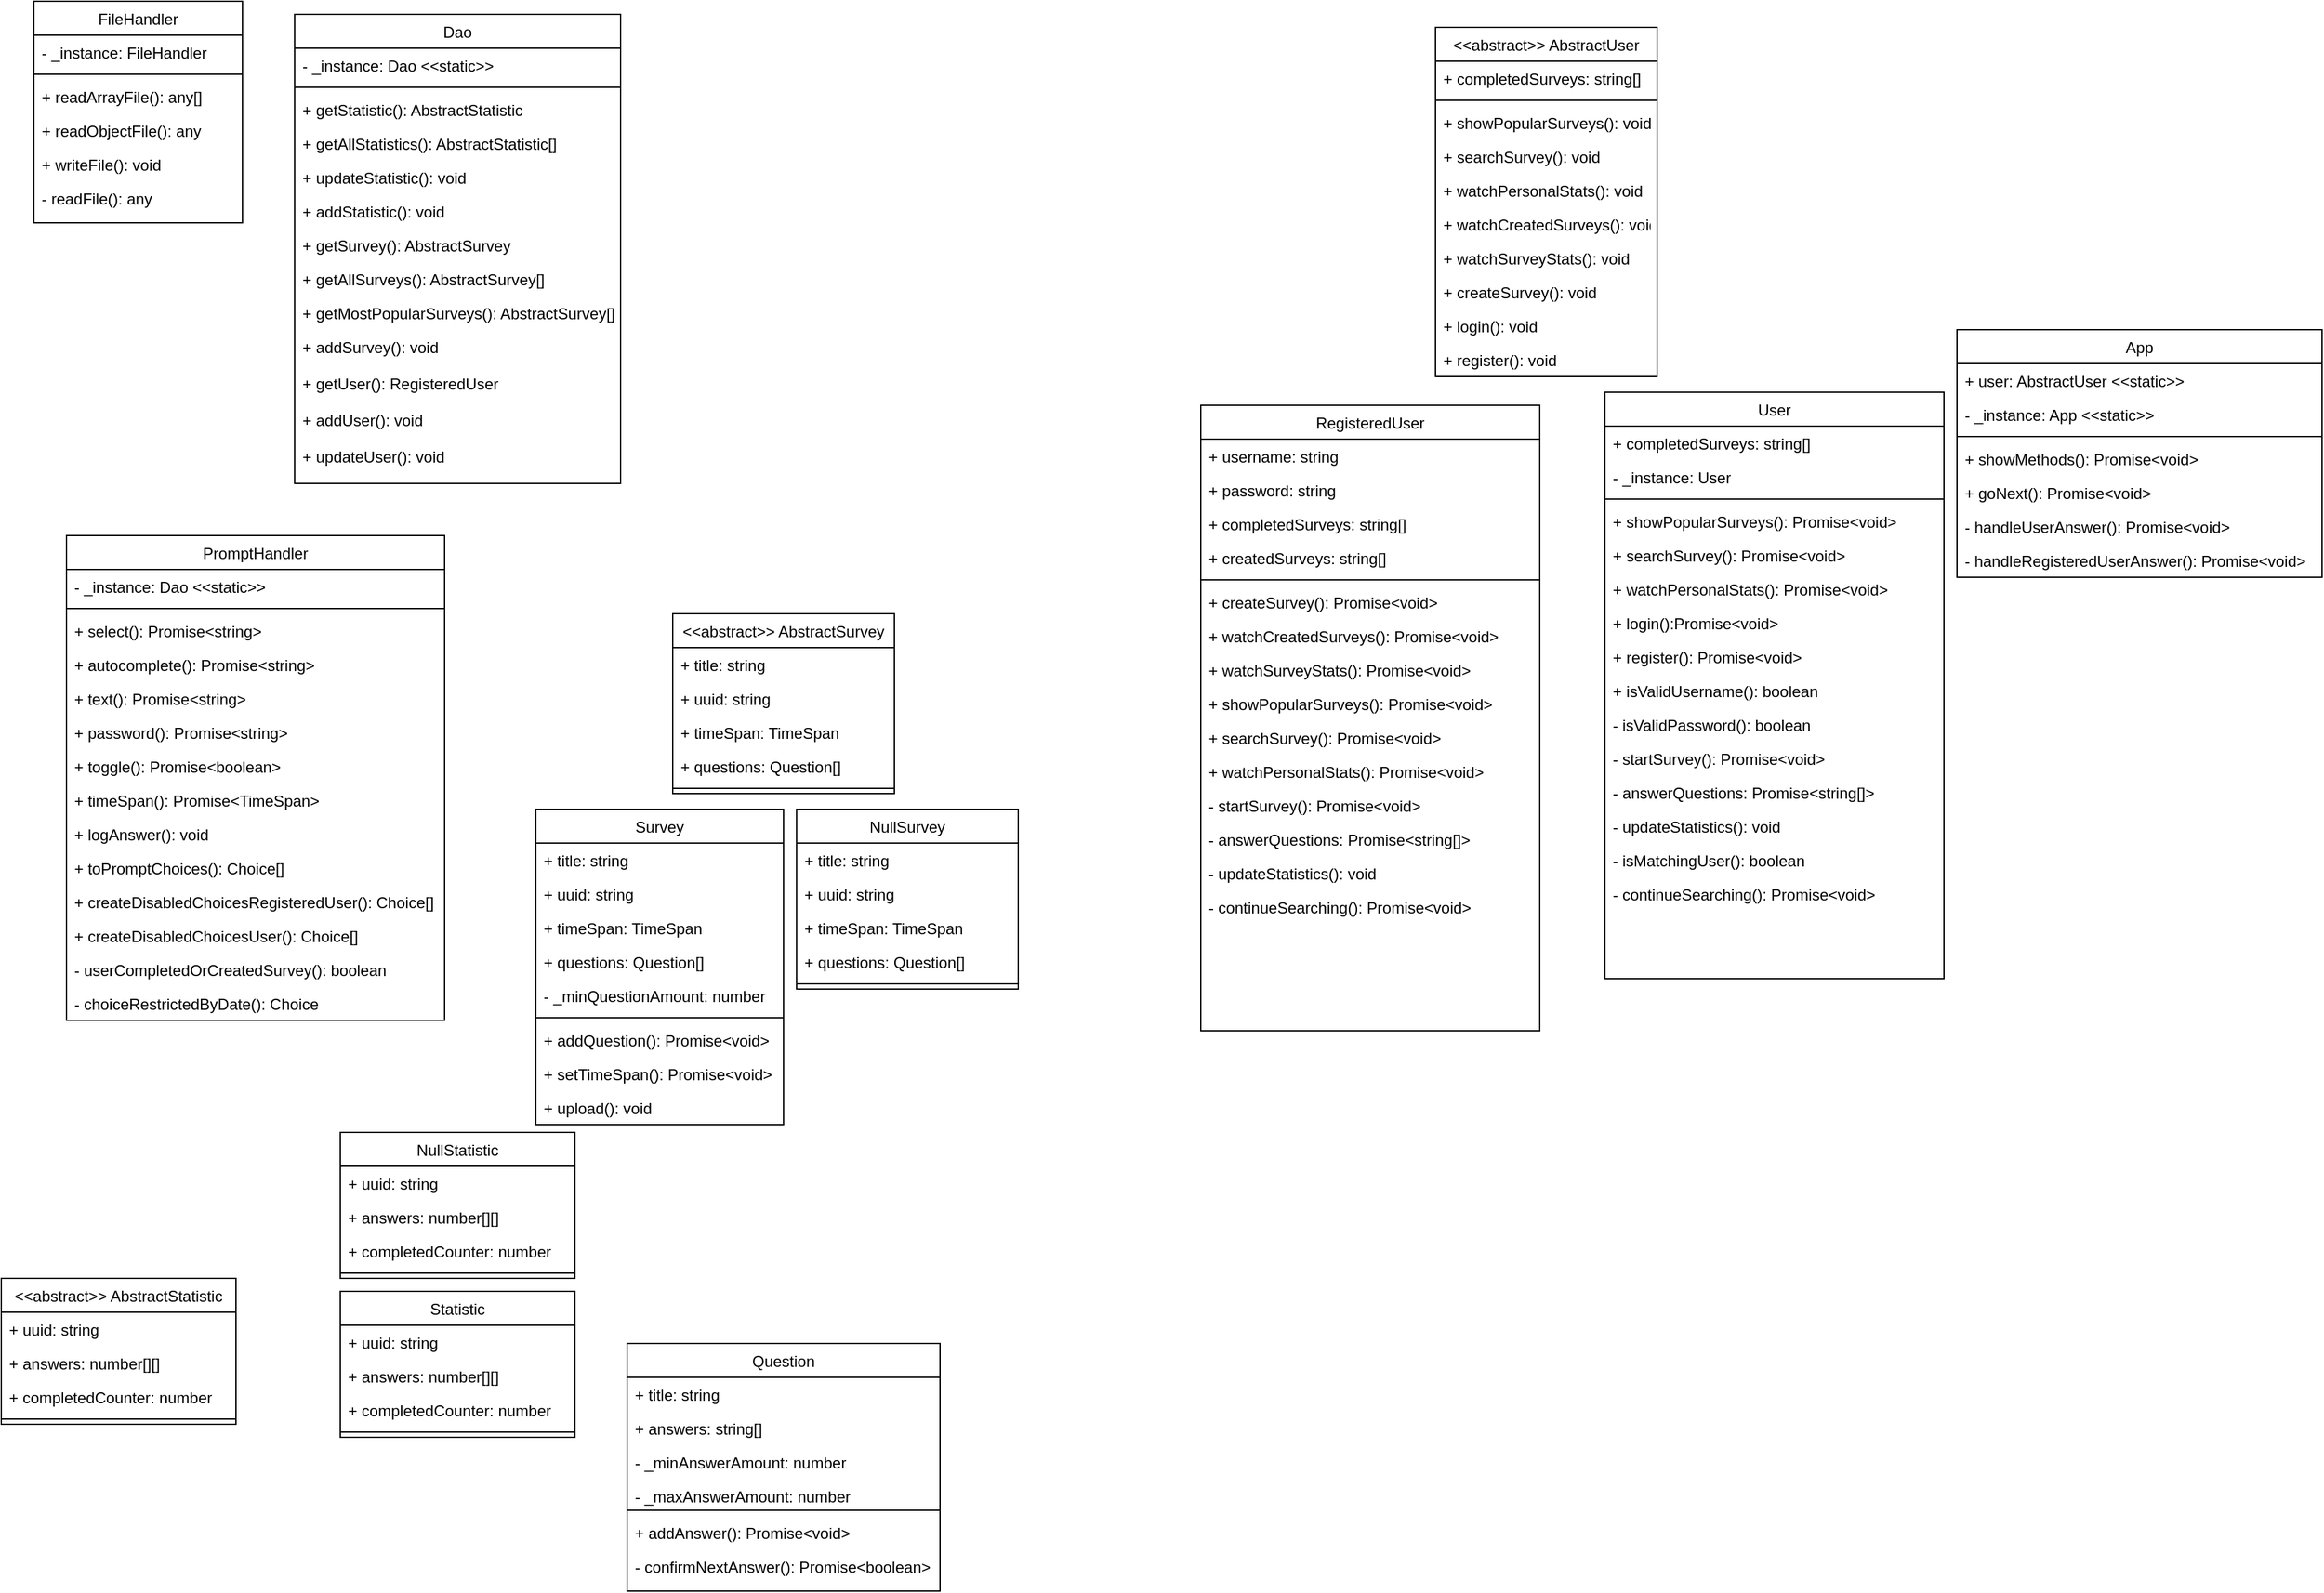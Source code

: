 <mxfile version="14.8.5" type="device"><diagram id="C5RBs43oDa-KdzZeNtuy" name="Page-1"><mxGraphModel dx="1673" dy="2103" grid="1" gridSize="10" guides="1" tooltips="1" connect="1" arrows="1" fold="1" page="1" pageScale="1" pageWidth="827" pageHeight="1169" math="0" shadow="0"><root><mxCell id="WIyWlLk6GJQsqaUBKTNV-0"/><mxCell id="WIyWlLk6GJQsqaUBKTNV-1" parent="WIyWlLk6GJQsqaUBKTNV-0"/><mxCell id="zcUz9C3Q5Ogb_dtJW3CB-0" value="App&#10;" style="swimlane;fontStyle=0;align=center;verticalAlign=top;childLayout=stackLayout;horizontal=1;startSize=26;horizontalStack=0;resizeParent=1;resizeLast=0;collapsible=1;marginBottom=0;rounded=0;shadow=0;strokeWidth=1;" parent="WIyWlLk6GJQsqaUBKTNV-1" vertex="1"><mxGeometry x="1530" y="-898" width="280" height="190" as="geometry"><mxRectangle x="130" y="380" width="160" height="26" as="alternateBounds"/></mxGeometry></mxCell><mxCell id="zcUz9C3Q5Ogb_dtJW3CB-2" value="+ user: AbstractUser &lt;&lt;static&gt;&gt;" style="text;align=left;verticalAlign=top;spacingLeft=4;spacingRight=4;overflow=hidden;rotatable=0;points=[[0,0.5],[1,0.5]];portConstraint=eastwest;rounded=0;shadow=0;html=0;" parent="zcUz9C3Q5Ogb_dtJW3CB-0" vertex="1"><mxGeometry y="26" width="280" height="26" as="geometry"/></mxCell><mxCell id="zcUz9C3Q5Ogb_dtJW3CB-3" value="- _instance: App &lt;&lt;static&gt;&gt;&#10; " style="text;align=left;verticalAlign=top;spacingLeft=4;spacingRight=4;overflow=hidden;rotatable=0;points=[[0,0.5],[1,0.5]];portConstraint=eastwest;rounded=0;shadow=0;html=0;" parent="zcUz9C3Q5Ogb_dtJW3CB-0" vertex="1"><mxGeometry y="52" width="280" height="26" as="geometry"/></mxCell><mxCell id="zcUz9C3Q5Ogb_dtJW3CB-5" value="" style="line;html=1;strokeWidth=1;align=left;verticalAlign=middle;spacingTop=-1;spacingLeft=3;spacingRight=3;rotatable=0;labelPosition=right;points=[];portConstraint=eastwest;" parent="zcUz9C3Q5Ogb_dtJW3CB-0" vertex="1"><mxGeometry y="78" width="280" height="8" as="geometry"/></mxCell><mxCell id="zcUz9C3Q5Ogb_dtJW3CB-6" value="+ showMethods(): Promise&lt;void&gt;" style="text;align=left;verticalAlign=top;spacingLeft=4;spacingRight=4;overflow=hidden;rotatable=0;points=[[0,0.5],[1,0.5]];portConstraint=eastwest;fontStyle=0" parent="zcUz9C3Q5Ogb_dtJW3CB-0" vertex="1"><mxGeometry y="86" width="280" height="26" as="geometry"/></mxCell><mxCell id="zcUz9C3Q5Ogb_dtJW3CB-7" value="+ goNext(): Promise&lt;void&gt;" style="text;align=left;verticalAlign=top;spacingLeft=4;spacingRight=4;overflow=hidden;rotatable=0;points=[[0,0.5],[1,0.5]];portConstraint=eastwest;fontStyle=0" parent="zcUz9C3Q5Ogb_dtJW3CB-0" vertex="1"><mxGeometry y="112" width="280" height="26" as="geometry"/></mxCell><mxCell id="zcUz9C3Q5Ogb_dtJW3CB-8" value="- handleUserAnswer(): Promise&lt;void&gt;" style="text;align=left;verticalAlign=top;spacingLeft=4;spacingRight=4;overflow=hidden;rotatable=0;points=[[0,0.5],[1,0.5]];portConstraint=eastwest;fontStyle=0" parent="zcUz9C3Q5Ogb_dtJW3CB-0" vertex="1"><mxGeometry y="138" width="280" height="26" as="geometry"/></mxCell><mxCell id="zcUz9C3Q5Ogb_dtJW3CB-9" value="- handleRegisteredUserAnswer(): Promise&lt;void&gt;" style="text;align=left;verticalAlign=top;spacingLeft=4;spacingRight=4;overflow=hidden;rotatable=0;points=[[0,0.5],[1,0.5]];portConstraint=eastwest;fontStyle=0" parent="zcUz9C3Q5Ogb_dtJW3CB-0" vertex="1"><mxGeometry y="164" width="280" height="26" as="geometry"/></mxCell><mxCell id="zcUz9C3Q5Ogb_dtJW3CB-10" value="Dao" style="swimlane;fontStyle=0;align=center;verticalAlign=top;childLayout=stackLayout;horizontal=1;startSize=26;horizontalStack=0;resizeParent=1;resizeLast=0;collapsible=1;marginBottom=0;rounded=0;shadow=0;strokeWidth=1;" parent="WIyWlLk6GJQsqaUBKTNV-1" vertex="1"><mxGeometry x="255" y="-1140" width="250" height="360" as="geometry"><mxRectangle x="130" y="380" width="160" height="26" as="alternateBounds"/></mxGeometry></mxCell><mxCell id="zcUz9C3Q5Ogb_dtJW3CB-14" value="- _instance: Dao &lt;&lt;static&gt;&gt;" style="text;align=left;verticalAlign=top;spacingLeft=4;spacingRight=4;overflow=hidden;rotatable=0;points=[[0,0.5],[1,0.5]];portConstraint=eastwest;rounded=0;shadow=0;html=0;" parent="zcUz9C3Q5Ogb_dtJW3CB-10" vertex="1"><mxGeometry y="26" width="250" height="26" as="geometry"/></mxCell><mxCell id="zcUz9C3Q5Ogb_dtJW3CB-15" value="" style="line;html=1;strokeWidth=1;align=left;verticalAlign=middle;spacingTop=-1;spacingLeft=3;spacingRight=3;rotatable=0;labelPosition=right;points=[];portConstraint=eastwest;" parent="zcUz9C3Q5Ogb_dtJW3CB-10" vertex="1"><mxGeometry y="52" width="250" height="8" as="geometry"/></mxCell><mxCell id="zcUz9C3Q5Ogb_dtJW3CB-16" value="+ getStatistic(): AbstractStatistic" style="text;align=left;verticalAlign=top;spacingLeft=4;spacingRight=4;overflow=hidden;rotatable=0;points=[[0,0.5],[1,0.5]];portConstraint=eastwest;fontStyle=0" parent="zcUz9C3Q5Ogb_dtJW3CB-10" vertex="1"><mxGeometry y="60" width="250" height="26" as="geometry"/></mxCell><mxCell id="zcUz9C3Q5Ogb_dtJW3CB-17" value="+ getAllStatistics(): AbstractStatistic[]" style="text;align=left;verticalAlign=top;spacingLeft=4;spacingRight=4;overflow=hidden;rotatable=0;points=[[0,0.5],[1,0.5]];portConstraint=eastwest;fontStyle=0" parent="zcUz9C3Q5Ogb_dtJW3CB-10" vertex="1"><mxGeometry y="86" width="250" height="26" as="geometry"/></mxCell><mxCell id="zcUz9C3Q5Ogb_dtJW3CB-18" value="+ updateStatistic(): void" style="text;align=left;verticalAlign=top;spacingLeft=4;spacingRight=4;overflow=hidden;rotatable=0;points=[[0,0.5],[1,0.5]];portConstraint=eastwest;fontStyle=0" parent="zcUz9C3Q5Ogb_dtJW3CB-10" vertex="1"><mxGeometry y="112" width="250" height="26" as="geometry"/></mxCell><mxCell id="zcUz9C3Q5Ogb_dtJW3CB-20" value="+ addStatistic(): void" style="text;align=left;verticalAlign=top;spacingLeft=4;spacingRight=4;overflow=hidden;rotatable=0;points=[[0,0.5],[1,0.5]];portConstraint=eastwest;fontStyle=0" parent="zcUz9C3Q5Ogb_dtJW3CB-10" vertex="1"><mxGeometry y="138" width="250" height="26" as="geometry"/></mxCell><mxCell id="zcUz9C3Q5Ogb_dtJW3CB-21" value="+ getSurvey(): AbstractSurvey" style="text;align=left;verticalAlign=top;spacingLeft=4;spacingRight=4;overflow=hidden;rotatable=0;points=[[0,0.5],[1,0.5]];portConstraint=eastwest;fontStyle=0" parent="zcUz9C3Q5Ogb_dtJW3CB-10" vertex="1"><mxGeometry y="164" width="250" height="26" as="geometry"/></mxCell><mxCell id="zcUz9C3Q5Ogb_dtJW3CB-22" value="+ getAllSurveys(): AbstractSurvey[]" style="text;align=left;verticalAlign=top;spacingLeft=4;spacingRight=4;overflow=hidden;rotatable=0;points=[[0,0.5],[1,0.5]];portConstraint=eastwest;fontStyle=0" parent="zcUz9C3Q5Ogb_dtJW3CB-10" vertex="1"><mxGeometry y="190" width="250" height="26" as="geometry"/></mxCell><mxCell id="zcUz9C3Q5Ogb_dtJW3CB-23" value="+ getMostPopularSurveys(): AbstractSurvey[]" style="text;align=left;verticalAlign=top;spacingLeft=4;spacingRight=4;overflow=hidden;rotatable=0;points=[[0,0.5],[1,0.5]];portConstraint=eastwest;fontStyle=0" parent="zcUz9C3Q5Ogb_dtJW3CB-10" vertex="1"><mxGeometry y="216" width="250" height="26" as="geometry"/></mxCell><mxCell id="zcUz9C3Q5Ogb_dtJW3CB-19" value="+ addSurvey(): void" style="text;align=left;verticalAlign=top;spacingLeft=4;spacingRight=4;overflow=hidden;rotatable=0;points=[[0,0.5],[1,0.5]];portConstraint=eastwest;fontStyle=0" parent="zcUz9C3Q5Ogb_dtJW3CB-10" vertex="1"><mxGeometry y="242" width="250" height="28" as="geometry"/></mxCell><mxCell id="zcUz9C3Q5Ogb_dtJW3CB-24" value="+ getUser(): RegisteredUser" style="text;align=left;verticalAlign=top;spacingLeft=4;spacingRight=4;overflow=hidden;rotatable=0;points=[[0,0.5],[1,0.5]];portConstraint=eastwest;fontStyle=0" parent="zcUz9C3Q5Ogb_dtJW3CB-10" vertex="1"><mxGeometry y="270" width="250" height="28" as="geometry"/></mxCell><mxCell id="zcUz9C3Q5Ogb_dtJW3CB-25" value="+ addUser(): void" style="text;align=left;verticalAlign=top;spacingLeft=4;spacingRight=4;overflow=hidden;rotatable=0;points=[[0,0.5],[1,0.5]];portConstraint=eastwest;fontStyle=0" parent="zcUz9C3Q5Ogb_dtJW3CB-10" vertex="1"><mxGeometry y="298" width="250" height="28" as="geometry"/></mxCell><mxCell id="zcUz9C3Q5Ogb_dtJW3CB-26" value="+ updateUser(): void" style="text;align=left;verticalAlign=top;spacingLeft=4;spacingRight=4;overflow=hidden;rotatable=0;points=[[0,0.5],[1,0.5]];portConstraint=eastwest;fontStyle=0" parent="zcUz9C3Q5Ogb_dtJW3CB-10" vertex="1"><mxGeometry y="326" width="250" height="28" as="geometry"/></mxCell><mxCell id="zcUz9C3Q5Ogb_dtJW3CB-27" value="FileHandler" style="swimlane;fontStyle=0;align=center;verticalAlign=top;childLayout=stackLayout;horizontal=1;startSize=26;horizontalStack=0;resizeParent=1;resizeLast=0;collapsible=1;marginBottom=0;rounded=0;shadow=0;strokeWidth=1;" parent="WIyWlLk6GJQsqaUBKTNV-1" vertex="1"><mxGeometry x="55" y="-1150" width="160" height="170" as="geometry"><mxRectangle x="130" y="380" width="160" height="26" as="alternateBounds"/></mxGeometry></mxCell><mxCell id="zcUz9C3Q5Ogb_dtJW3CB-31" value="- _instance: FileHandler&#10;" style="text;align=left;verticalAlign=top;spacingLeft=4;spacingRight=4;overflow=hidden;rotatable=0;points=[[0,0.5],[1,0.5]];portConstraint=eastwest;rounded=0;shadow=0;html=0;" parent="zcUz9C3Q5Ogb_dtJW3CB-27" vertex="1"><mxGeometry y="26" width="160" height="26" as="geometry"/></mxCell><mxCell id="zcUz9C3Q5Ogb_dtJW3CB-32" value="" style="line;html=1;strokeWidth=1;align=left;verticalAlign=middle;spacingTop=-1;spacingLeft=3;spacingRight=3;rotatable=0;labelPosition=right;points=[];portConstraint=eastwest;" parent="zcUz9C3Q5Ogb_dtJW3CB-27" vertex="1"><mxGeometry y="52" width="160" height="8" as="geometry"/></mxCell><mxCell id="zcUz9C3Q5Ogb_dtJW3CB-33" value="+ readArrayFile(): any[]" style="text;align=left;verticalAlign=top;spacingLeft=4;spacingRight=4;overflow=hidden;rotatable=0;points=[[0,0.5],[1,0.5]];portConstraint=eastwest;fontStyle=0" parent="zcUz9C3Q5Ogb_dtJW3CB-27" vertex="1"><mxGeometry y="60" width="160" height="26" as="geometry"/></mxCell><mxCell id="zcUz9C3Q5Ogb_dtJW3CB-34" value="+ readObjectFile(): any" style="text;align=left;verticalAlign=top;spacingLeft=4;spacingRight=4;overflow=hidden;rotatable=0;points=[[0,0.5],[1,0.5]];portConstraint=eastwest;fontStyle=0" parent="zcUz9C3Q5Ogb_dtJW3CB-27" vertex="1"><mxGeometry y="86" width="160" height="26" as="geometry"/></mxCell><mxCell id="zcUz9C3Q5Ogb_dtJW3CB-35" value="+ writeFile(): void" style="text;align=left;verticalAlign=top;spacingLeft=4;spacingRight=4;overflow=hidden;rotatable=0;points=[[0,0.5],[1,0.5]];portConstraint=eastwest;fontStyle=0" parent="zcUz9C3Q5Ogb_dtJW3CB-27" vertex="1"><mxGeometry y="112" width="160" height="26" as="geometry"/></mxCell><mxCell id="zcUz9C3Q5Ogb_dtJW3CB-36" value="- readFile(): any" style="text;align=left;verticalAlign=top;spacingLeft=4;spacingRight=4;overflow=hidden;rotatable=0;points=[[0,0.5],[1,0.5]];portConstraint=eastwest;fontStyle=0" parent="zcUz9C3Q5Ogb_dtJW3CB-27" vertex="1"><mxGeometry y="138" width="160" height="26" as="geometry"/></mxCell><mxCell id="zcUz9C3Q5Ogb_dtJW3CB-37" value="&lt;&lt;abstract&gt;&gt; AbstractStatistic" style="swimlane;fontStyle=0;align=center;verticalAlign=top;childLayout=stackLayout;horizontal=1;startSize=26;horizontalStack=0;resizeParent=1;resizeLast=0;collapsible=1;marginBottom=0;rounded=0;shadow=0;strokeWidth=1;" parent="WIyWlLk6GJQsqaUBKTNV-1" vertex="1"><mxGeometry x="30" y="-170" width="180" height="112" as="geometry"><mxRectangle x="130" y="380" width="160" height="26" as="alternateBounds"/></mxGeometry></mxCell><mxCell id="zcUz9C3Q5Ogb_dtJW3CB-38" value="+ uuid: string" style="text;align=left;verticalAlign=top;spacingLeft=4;spacingRight=4;overflow=hidden;rotatable=0;points=[[0,0.5],[1,0.5]];portConstraint=eastwest;rounded=0;shadow=0;html=0;" parent="zcUz9C3Q5Ogb_dtJW3CB-37" vertex="1"><mxGeometry y="26" width="180" height="26" as="geometry"/></mxCell><mxCell id="zcUz9C3Q5Ogb_dtJW3CB-39" value="+ answers: number[][]" style="text;align=left;verticalAlign=top;spacingLeft=4;spacingRight=4;overflow=hidden;rotatable=0;points=[[0,0.5],[1,0.5]];portConstraint=eastwest;rounded=0;shadow=0;html=0;" parent="zcUz9C3Q5Ogb_dtJW3CB-37" vertex="1"><mxGeometry y="52" width="180" height="26" as="geometry"/></mxCell><mxCell id="zcUz9C3Q5Ogb_dtJW3CB-40" value="+ completedCounter: number" style="text;align=left;verticalAlign=top;spacingLeft=4;spacingRight=4;overflow=hidden;rotatable=0;points=[[0,0.5],[1,0.5]];portConstraint=eastwest;rounded=0;shadow=0;html=0;" parent="zcUz9C3Q5Ogb_dtJW3CB-37" vertex="1"><mxGeometry y="78" width="180" height="26" as="geometry"/></mxCell><mxCell id="zcUz9C3Q5Ogb_dtJW3CB-42" value="" style="line;html=1;strokeWidth=1;align=left;verticalAlign=middle;spacingTop=-1;spacingLeft=3;spacingRight=3;rotatable=0;labelPosition=right;points=[];portConstraint=eastwest;" parent="zcUz9C3Q5Ogb_dtJW3CB-37" vertex="1"><mxGeometry y="104" width="180" height="8" as="geometry"/></mxCell><mxCell id="zcUz9C3Q5Ogb_dtJW3CB-44" value="&lt;&lt;abstract&gt;&gt; AbstractSurvey" style="swimlane;fontStyle=0;align=center;verticalAlign=top;childLayout=stackLayout;horizontal=1;startSize=26;horizontalStack=0;resizeParent=1;resizeLast=0;collapsible=1;marginBottom=0;rounded=0;shadow=0;strokeWidth=1;" parent="WIyWlLk6GJQsqaUBKTNV-1" vertex="1"><mxGeometry x="545" y="-680" width="170" height="138" as="geometry"><mxRectangle x="130" y="380" width="160" height="26" as="alternateBounds"/></mxGeometry></mxCell><mxCell id="zcUz9C3Q5Ogb_dtJW3CB-49" value="+ title: string" style="text;align=left;verticalAlign=top;spacingLeft=4;spacingRight=4;overflow=hidden;rotatable=0;points=[[0,0.5],[1,0.5]];portConstraint=eastwest;rounded=0;shadow=0;html=0;" parent="zcUz9C3Q5Ogb_dtJW3CB-44" vertex="1"><mxGeometry y="26" width="170" height="26" as="geometry"/></mxCell><mxCell id="zcUz9C3Q5Ogb_dtJW3CB-45" value="+ uuid: string" style="text;align=left;verticalAlign=top;spacingLeft=4;spacingRight=4;overflow=hidden;rotatable=0;points=[[0,0.5],[1,0.5]];portConstraint=eastwest;rounded=0;shadow=0;html=0;" parent="zcUz9C3Q5Ogb_dtJW3CB-44" vertex="1"><mxGeometry y="52" width="170" height="26" as="geometry"/></mxCell><mxCell id="zcUz9C3Q5Ogb_dtJW3CB-46" value="+ timeSpan: TimeSpan" style="text;align=left;verticalAlign=top;spacingLeft=4;spacingRight=4;overflow=hidden;rotatable=0;points=[[0,0.5],[1,0.5]];portConstraint=eastwest;rounded=0;shadow=0;html=0;" parent="zcUz9C3Q5Ogb_dtJW3CB-44" vertex="1"><mxGeometry y="78" width="170" height="26" as="geometry"/></mxCell><mxCell id="zcUz9C3Q5Ogb_dtJW3CB-47" value="+ questions: Question[]" style="text;align=left;verticalAlign=top;spacingLeft=4;spacingRight=4;overflow=hidden;rotatable=0;points=[[0,0.5],[1,0.5]];portConstraint=eastwest;rounded=0;shadow=0;html=0;" parent="zcUz9C3Q5Ogb_dtJW3CB-44" vertex="1"><mxGeometry y="104" width="170" height="26" as="geometry"/></mxCell><mxCell id="zcUz9C3Q5Ogb_dtJW3CB-48" value="" style="line;html=1;strokeWidth=1;align=left;verticalAlign=middle;spacingTop=-1;spacingLeft=3;spacingRight=3;rotatable=0;labelPosition=right;points=[];portConstraint=eastwest;" parent="zcUz9C3Q5Ogb_dtJW3CB-44" vertex="1"><mxGeometry y="130" width="170" height="8" as="geometry"/></mxCell><mxCell id="zcUz9C3Q5Ogb_dtJW3CB-50" value="&lt;&lt;abstract&gt;&gt; AbstractUser" style="swimlane;fontStyle=0;align=center;verticalAlign=top;childLayout=stackLayout;horizontal=1;startSize=26;horizontalStack=0;resizeParent=1;resizeLast=0;collapsible=1;marginBottom=0;rounded=0;shadow=0;strokeWidth=1;" parent="WIyWlLk6GJQsqaUBKTNV-1" vertex="1"><mxGeometry x="1130" y="-1130" width="170" height="268" as="geometry"><mxRectangle x="130" y="380" width="160" height="26" as="alternateBounds"/></mxGeometry></mxCell><mxCell id="zcUz9C3Q5Ogb_dtJW3CB-51" value="+ completedSurveys: string[]" style="text;align=left;verticalAlign=top;spacingLeft=4;spacingRight=4;overflow=hidden;rotatable=0;points=[[0,0.5],[1,0.5]];portConstraint=eastwest;rounded=0;shadow=0;html=0;" parent="zcUz9C3Q5Ogb_dtJW3CB-50" vertex="1"><mxGeometry y="26" width="170" height="26" as="geometry"/></mxCell><mxCell id="zcUz9C3Q5Ogb_dtJW3CB-55" value="" style="line;html=1;strokeWidth=1;align=left;verticalAlign=middle;spacingTop=-1;spacingLeft=3;spacingRight=3;rotatable=0;labelPosition=right;points=[];portConstraint=eastwest;" parent="zcUz9C3Q5Ogb_dtJW3CB-50" vertex="1"><mxGeometry y="52" width="170" height="8" as="geometry"/></mxCell><mxCell id="zcUz9C3Q5Ogb_dtJW3CB-56" value="+ showPopularSurveys(): void" style="text;align=left;verticalAlign=top;spacingLeft=4;spacingRight=4;overflow=hidden;rotatable=0;points=[[0,0.5],[1,0.5]];portConstraint=eastwest;rounded=0;shadow=0;html=0;" parent="zcUz9C3Q5Ogb_dtJW3CB-50" vertex="1"><mxGeometry y="60" width="170" height="26" as="geometry"/></mxCell><mxCell id="zcUz9C3Q5Ogb_dtJW3CB-57" value="+ searchSurvey(): void" style="text;align=left;verticalAlign=top;spacingLeft=4;spacingRight=4;overflow=hidden;rotatable=0;points=[[0,0.5],[1,0.5]];portConstraint=eastwest;rounded=0;shadow=0;html=0;" parent="zcUz9C3Q5Ogb_dtJW3CB-50" vertex="1"><mxGeometry y="86" width="170" height="26" as="geometry"/></mxCell><mxCell id="zcUz9C3Q5Ogb_dtJW3CB-59" value="+ watchPersonalStats(): void" style="text;align=left;verticalAlign=top;spacingLeft=4;spacingRight=4;overflow=hidden;rotatable=0;points=[[0,0.5],[1,0.5]];portConstraint=eastwest;rounded=0;shadow=0;html=0;" parent="zcUz9C3Q5Ogb_dtJW3CB-50" vertex="1"><mxGeometry y="112" width="170" height="26" as="geometry"/></mxCell><mxCell id="zcUz9C3Q5Ogb_dtJW3CB-58" value="+ watchCreatedSurveys(): void" style="text;align=left;verticalAlign=top;spacingLeft=4;spacingRight=4;overflow=hidden;rotatable=0;points=[[0,0.5],[1,0.5]];portConstraint=eastwest;rounded=0;shadow=0;html=0;" parent="zcUz9C3Q5Ogb_dtJW3CB-50" vertex="1"><mxGeometry y="138" width="170" height="26" as="geometry"/></mxCell><mxCell id="zcUz9C3Q5Ogb_dtJW3CB-60" value="+ watchSurveyStats(): void" style="text;align=left;verticalAlign=top;spacingLeft=4;spacingRight=4;overflow=hidden;rotatable=0;points=[[0,0.5],[1,0.5]];portConstraint=eastwest;rounded=0;shadow=0;html=0;" parent="zcUz9C3Q5Ogb_dtJW3CB-50" vertex="1"><mxGeometry y="164" width="170" height="26" as="geometry"/></mxCell><mxCell id="zcUz9C3Q5Ogb_dtJW3CB-62" value="+ createSurvey(): void" style="text;align=left;verticalAlign=top;spacingLeft=4;spacingRight=4;overflow=hidden;rotatable=0;points=[[0,0.5],[1,0.5]];portConstraint=eastwest;rounded=0;shadow=0;html=0;" parent="zcUz9C3Q5Ogb_dtJW3CB-50" vertex="1"><mxGeometry y="190" width="170" height="26" as="geometry"/></mxCell><mxCell id="zcUz9C3Q5Ogb_dtJW3CB-61" value="+ login(): void" style="text;align=left;verticalAlign=top;spacingLeft=4;spacingRight=4;overflow=hidden;rotatable=0;points=[[0,0.5],[1,0.5]];portConstraint=eastwest;rounded=0;shadow=0;html=0;" parent="zcUz9C3Q5Ogb_dtJW3CB-50" vertex="1"><mxGeometry y="216" width="170" height="26" as="geometry"/></mxCell><mxCell id="zcUz9C3Q5Ogb_dtJW3CB-63" value="+ register(): void" style="text;align=left;verticalAlign=top;spacingLeft=4;spacingRight=4;overflow=hidden;rotatable=0;points=[[0,0.5],[1,0.5]];portConstraint=eastwest;rounded=0;shadow=0;html=0;" parent="zcUz9C3Q5Ogb_dtJW3CB-50" vertex="1"><mxGeometry y="242" width="170" height="26" as="geometry"/></mxCell><mxCell id="zcUz9C3Q5Ogb_dtJW3CB-64" value="User" style="swimlane;fontStyle=0;align=center;verticalAlign=top;childLayout=stackLayout;horizontal=1;startSize=26;horizontalStack=0;resizeParent=1;resizeLast=0;collapsible=1;marginBottom=0;rounded=0;shadow=0;strokeWidth=1;" parent="WIyWlLk6GJQsqaUBKTNV-1" vertex="1"><mxGeometry x="1260" y="-850" width="260" height="450" as="geometry"><mxRectangle x="130" y="380" width="160" height="26" as="alternateBounds"/></mxGeometry></mxCell><mxCell id="zcUz9C3Q5Ogb_dtJW3CB-65" value="+ completedSurveys: string[]" style="text;align=left;verticalAlign=top;spacingLeft=4;spacingRight=4;overflow=hidden;rotatable=0;points=[[0,0.5],[1,0.5]];portConstraint=eastwest;rounded=0;shadow=0;html=0;" parent="zcUz9C3Q5Ogb_dtJW3CB-64" vertex="1"><mxGeometry y="26" width="260" height="26" as="geometry"/></mxCell><mxCell id="zcUz9C3Q5Ogb_dtJW3CB-75" value="- _instance: User" style="text;align=left;verticalAlign=top;spacingLeft=4;spacingRight=4;overflow=hidden;rotatable=0;points=[[0,0.5],[1,0.5]];portConstraint=eastwest;rounded=0;shadow=0;html=0;" parent="zcUz9C3Q5Ogb_dtJW3CB-64" vertex="1"><mxGeometry y="52" width="260" height="26" as="geometry"/></mxCell><mxCell id="zcUz9C3Q5Ogb_dtJW3CB-66" value="" style="line;html=1;strokeWidth=1;align=left;verticalAlign=middle;spacingTop=-1;spacingLeft=3;spacingRight=3;rotatable=0;labelPosition=right;points=[];portConstraint=eastwest;" parent="zcUz9C3Q5Ogb_dtJW3CB-64" vertex="1"><mxGeometry y="78" width="260" height="8" as="geometry"/></mxCell><mxCell id="zcUz9C3Q5Ogb_dtJW3CB-67" value="+ showPopularSurveys(): Promise&lt;void&gt;" style="text;align=left;verticalAlign=top;spacingLeft=4;spacingRight=4;overflow=hidden;rotatable=0;points=[[0,0.5],[1,0.5]];portConstraint=eastwest;rounded=0;shadow=0;html=0;" parent="zcUz9C3Q5Ogb_dtJW3CB-64" vertex="1"><mxGeometry y="86" width="260" height="26" as="geometry"/></mxCell><mxCell id="zcUz9C3Q5Ogb_dtJW3CB-68" value="+ searchSurvey(): Promise&lt;void&gt;" style="text;align=left;verticalAlign=top;spacingLeft=4;spacingRight=4;overflow=hidden;rotatable=0;points=[[0,0.5],[1,0.5]];portConstraint=eastwest;rounded=0;shadow=0;html=0;" parent="zcUz9C3Q5Ogb_dtJW3CB-64" vertex="1"><mxGeometry y="112" width="260" height="26" as="geometry"/></mxCell><mxCell id="zcUz9C3Q5Ogb_dtJW3CB-69" value="+ watchPersonalStats(): Promise&lt;void&gt;" style="text;align=left;verticalAlign=top;spacingLeft=4;spacingRight=4;overflow=hidden;rotatable=0;points=[[0,0.5],[1,0.5]];portConstraint=eastwest;rounded=0;shadow=0;html=0;" parent="zcUz9C3Q5Ogb_dtJW3CB-64" vertex="1"><mxGeometry y="138" width="260" height="26" as="geometry"/></mxCell><mxCell id="zcUz9C3Q5Ogb_dtJW3CB-73" value="+ login():Promise&lt;void&gt;" style="text;align=left;verticalAlign=top;spacingLeft=4;spacingRight=4;overflow=hidden;rotatable=0;points=[[0,0.5],[1,0.5]];portConstraint=eastwest;rounded=0;shadow=0;html=0;" parent="zcUz9C3Q5Ogb_dtJW3CB-64" vertex="1"><mxGeometry y="164" width="260" height="26" as="geometry"/></mxCell><mxCell id="zcUz9C3Q5Ogb_dtJW3CB-74" value="+ register(): Promise&lt;void&gt;" style="text;align=left;verticalAlign=top;spacingLeft=4;spacingRight=4;overflow=hidden;rotatable=0;points=[[0,0.5],[1,0.5]];portConstraint=eastwest;rounded=0;shadow=0;html=0;" parent="zcUz9C3Q5Ogb_dtJW3CB-64" vertex="1"><mxGeometry y="190" width="260" height="26" as="geometry"/></mxCell><mxCell id="zcUz9C3Q5Ogb_dtJW3CB-76" value="+ isValidUsername(): boolean" style="text;align=left;verticalAlign=top;spacingLeft=4;spacingRight=4;overflow=hidden;rotatable=0;points=[[0,0.5],[1,0.5]];portConstraint=eastwest;rounded=0;shadow=0;html=0;" parent="zcUz9C3Q5Ogb_dtJW3CB-64" vertex="1"><mxGeometry y="216" width="260" height="26" as="geometry"/></mxCell><mxCell id="zcUz9C3Q5Ogb_dtJW3CB-77" value="- isValidPassword(): boolean" style="text;align=left;verticalAlign=top;spacingLeft=4;spacingRight=4;overflow=hidden;rotatable=0;points=[[0,0.5],[1,0.5]];portConstraint=eastwest;rounded=0;shadow=0;html=0;" parent="zcUz9C3Q5Ogb_dtJW3CB-64" vertex="1"><mxGeometry y="242" width="260" height="26" as="geometry"/></mxCell><mxCell id="zcUz9C3Q5Ogb_dtJW3CB-79" value="- startSurvey(): Promise&lt;void&gt;" style="text;align=left;verticalAlign=top;spacingLeft=4;spacingRight=4;overflow=hidden;rotatable=0;points=[[0,0.5],[1,0.5]];portConstraint=eastwest;rounded=0;shadow=0;html=0;" parent="zcUz9C3Q5Ogb_dtJW3CB-64" vertex="1"><mxGeometry y="268" width="260" height="26" as="geometry"/></mxCell><mxCell id="zcUz9C3Q5Ogb_dtJW3CB-80" value="- answerQuestions: Promise&lt;string[]&gt;" style="text;align=left;verticalAlign=top;spacingLeft=4;spacingRight=4;overflow=hidden;rotatable=0;points=[[0,0.5],[1,0.5]];portConstraint=eastwest;rounded=0;shadow=0;html=0;" parent="zcUz9C3Q5Ogb_dtJW3CB-64" vertex="1"><mxGeometry y="294" width="260" height="26" as="geometry"/></mxCell><mxCell id="zcUz9C3Q5Ogb_dtJW3CB-82" value="- updateStatistics(): void" style="text;align=left;verticalAlign=top;spacingLeft=4;spacingRight=4;overflow=hidden;rotatable=0;points=[[0,0.5],[1,0.5]];portConstraint=eastwest;rounded=0;shadow=0;html=0;" parent="zcUz9C3Q5Ogb_dtJW3CB-64" vertex="1"><mxGeometry y="320" width="260" height="26" as="geometry"/></mxCell><mxCell id="zcUz9C3Q5Ogb_dtJW3CB-83" value="- isMatchingUser(): boolean" style="text;align=left;verticalAlign=top;spacingLeft=4;spacingRight=4;overflow=hidden;rotatable=0;points=[[0,0.5],[1,0.5]];portConstraint=eastwest;rounded=0;shadow=0;html=0;" parent="zcUz9C3Q5Ogb_dtJW3CB-64" vertex="1"><mxGeometry y="346" width="260" height="26" as="geometry"/></mxCell><mxCell id="zcUz9C3Q5Ogb_dtJW3CB-84" value="- continueSearching(): Promise&lt;void&gt;" style="text;align=left;verticalAlign=top;spacingLeft=4;spacingRight=4;overflow=hidden;rotatable=0;points=[[0,0.5],[1,0.5]];portConstraint=eastwest;rounded=0;shadow=0;html=0;" parent="zcUz9C3Q5Ogb_dtJW3CB-64" vertex="1"><mxGeometry y="372" width="260" height="26" as="geometry"/></mxCell><mxCell id="zcUz9C3Q5Ogb_dtJW3CB-85" value="RegisteredUser" style="swimlane;fontStyle=0;align=center;verticalAlign=top;childLayout=stackLayout;horizontal=1;startSize=26;horizontalStack=0;resizeParent=1;resizeLast=0;collapsible=1;marginBottom=0;rounded=0;shadow=0;strokeWidth=1;" parent="WIyWlLk6GJQsqaUBKTNV-1" vertex="1"><mxGeometry x="950" y="-840" width="260" height="480" as="geometry"><mxRectangle x="130" y="380" width="160" height="26" as="alternateBounds"/></mxGeometry></mxCell><mxCell id="zcUz9C3Q5Ogb_dtJW3CB-104" value="+ username: string" style="text;align=left;verticalAlign=top;spacingLeft=4;spacingRight=4;overflow=hidden;rotatable=0;points=[[0,0.5],[1,0.5]];portConstraint=eastwest;rounded=0;shadow=0;html=0;" parent="zcUz9C3Q5Ogb_dtJW3CB-85" vertex="1"><mxGeometry y="26" width="260" height="26" as="geometry"/></mxCell><mxCell id="zcUz9C3Q5Ogb_dtJW3CB-103" value="+ password: string" style="text;align=left;verticalAlign=top;spacingLeft=4;spacingRight=4;overflow=hidden;rotatable=0;points=[[0,0.5],[1,0.5]];portConstraint=eastwest;rounded=0;shadow=0;html=0;" parent="zcUz9C3Q5Ogb_dtJW3CB-85" vertex="1"><mxGeometry y="52" width="260" height="26" as="geometry"/></mxCell><mxCell id="zcUz9C3Q5Ogb_dtJW3CB-86" value="+ completedSurveys: string[]" style="text;align=left;verticalAlign=top;spacingLeft=4;spacingRight=4;overflow=hidden;rotatable=0;points=[[0,0.5],[1,0.5]];portConstraint=eastwest;rounded=0;shadow=0;html=0;" parent="zcUz9C3Q5Ogb_dtJW3CB-85" vertex="1"><mxGeometry y="78" width="260" height="26" as="geometry"/></mxCell><mxCell id="zcUz9C3Q5Ogb_dtJW3CB-87" value="+ createdSurveys: string[]" style="text;align=left;verticalAlign=top;spacingLeft=4;spacingRight=4;overflow=hidden;rotatable=0;points=[[0,0.5],[1,0.5]];portConstraint=eastwest;rounded=0;shadow=0;html=0;" parent="zcUz9C3Q5Ogb_dtJW3CB-85" vertex="1"><mxGeometry y="104" width="260" height="26" as="geometry"/></mxCell><mxCell id="zcUz9C3Q5Ogb_dtJW3CB-88" value="" style="line;html=1;strokeWidth=1;align=left;verticalAlign=middle;spacingTop=-1;spacingLeft=3;spacingRight=3;rotatable=0;labelPosition=right;points=[];portConstraint=eastwest;" parent="zcUz9C3Q5Ogb_dtJW3CB-85" vertex="1"><mxGeometry y="130" width="260" height="8" as="geometry"/></mxCell><mxCell id="zcUz9C3Q5Ogb_dtJW3CB-105" value="+ createSurvey(): Promise&lt;void&gt;" style="text;align=left;verticalAlign=top;spacingLeft=4;spacingRight=4;overflow=hidden;rotatable=0;points=[[0,0.5],[1,0.5]];portConstraint=eastwest;rounded=0;shadow=0;html=0;" parent="zcUz9C3Q5Ogb_dtJW3CB-85" vertex="1"><mxGeometry y="138" width="260" height="26" as="geometry"/></mxCell><mxCell id="zcUz9C3Q5Ogb_dtJW3CB-106" value="+ watchCreatedSurveys(): Promise&lt;void&gt;" style="text;align=left;verticalAlign=top;spacingLeft=4;spacingRight=4;overflow=hidden;rotatable=0;points=[[0,0.5],[1,0.5]];portConstraint=eastwest;rounded=0;shadow=0;html=0;" parent="zcUz9C3Q5Ogb_dtJW3CB-85" vertex="1"><mxGeometry y="164" width="260" height="26" as="geometry"/></mxCell><mxCell id="zcUz9C3Q5Ogb_dtJW3CB-107" value="+ watchSurveyStats(): Promise&lt;void&gt;" style="text;align=left;verticalAlign=top;spacingLeft=4;spacingRight=4;overflow=hidden;rotatable=0;points=[[0,0.5],[1,0.5]];portConstraint=eastwest;rounded=0;shadow=0;html=0;" parent="zcUz9C3Q5Ogb_dtJW3CB-85" vertex="1"><mxGeometry y="190" width="260" height="26" as="geometry"/></mxCell><mxCell id="zcUz9C3Q5Ogb_dtJW3CB-89" value="+ showPopularSurveys(): Promise&lt;void&gt;" style="text;align=left;verticalAlign=top;spacingLeft=4;spacingRight=4;overflow=hidden;rotatable=0;points=[[0,0.5],[1,0.5]];portConstraint=eastwest;rounded=0;shadow=0;html=0;" parent="zcUz9C3Q5Ogb_dtJW3CB-85" vertex="1"><mxGeometry y="216" width="260" height="26" as="geometry"/></mxCell><mxCell id="zcUz9C3Q5Ogb_dtJW3CB-90" value="+ searchSurvey(): Promise&lt;void&gt;" style="text;align=left;verticalAlign=top;spacingLeft=4;spacingRight=4;overflow=hidden;rotatable=0;points=[[0,0.5],[1,0.5]];portConstraint=eastwest;rounded=0;shadow=0;html=0;" parent="zcUz9C3Q5Ogb_dtJW3CB-85" vertex="1"><mxGeometry y="242" width="260" height="26" as="geometry"/></mxCell><mxCell id="zcUz9C3Q5Ogb_dtJW3CB-91" value="+ watchPersonalStats(): Promise&lt;void&gt;" style="text;align=left;verticalAlign=top;spacingLeft=4;spacingRight=4;overflow=hidden;rotatable=0;points=[[0,0.5],[1,0.5]];portConstraint=eastwest;rounded=0;shadow=0;html=0;" parent="zcUz9C3Q5Ogb_dtJW3CB-85" vertex="1"><mxGeometry y="268" width="260" height="26" as="geometry"/></mxCell><mxCell id="zcUz9C3Q5Ogb_dtJW3CB-96" value="- startSurvey(): Promise&lt;void&gt;" style="text;align=left;verticalAlign=top;spacingLeft=4;spacingRight=4;overflow=hidden;rotatable=0;points=[[0,0.5],[1,0.5]];portConstraint=eastwest;rounded=0;shadow=0;html=0;" parent="zcUz9C3Q5Ogb_dtJW3CB-85" vertex="1"><mxGeometry y="294" width="260" height="26" as="geometry"/></mxCell><mxCell id="zcUz9C3Q5Ogb_dtJW3CB-97" value="- answerQuestions: Promise&lt;string[]&gt;" style="text;align=left;verticalAlign=top;spacingLeft=4;spacingRight=4;overflow=hidden;rotatable=0;points=[[0,0.5],[1,0.5]];portConstraint=eastwest;rounded=0;shadow=0;html=0;" parent="zcUz9C3Q5Ogb_dtJW3CB-85" vertex="1"><mxGeometry y="320" width="260" height="26" as="geometry"/></mxCell><mxCell id="zcUz9C3Q5Ogb_dtJW3CB-99" value="- updateStatistics(): void" style="text;align=left;verticalAlign=top;spacingLeft=4;spacingRight=4;overflow=hidden;rotatable=0;points=[[0,0.5],[1,0.5]];portConstraint=eastwest;rounded=0;shadow=0;html=0;" parent="zcUz9C3Q5Ogb_dtJW3CB-85" vertex="1"><mxGeometry y="346" width="260" height="26" as="geometry"/></mxCell><mxCell id="zcUz9C3Q5Ogb_dtJW3CB-102" value="- continueSearching(): Promise&lt;void&gt;" style="text;align=left;verticalAlign=top;spacingLeft=4;spacingRight=4;overflow=hidden;rotatable=0;points=[[0,0.5],[1,0.5]];portConstraint=eastwest;rounded=0;shadow=0;html=0;" parent="zcUz9C3Q5Ogb_dtJW3CB-85" vertex="1"><mxGeometry y="372" width="260" height="26" as="geometry"/></mxCell><mxCell id="zcUz9C3Q5Ogb_dtJW3CB-116" value="Statistic" style="swimlane;fontStyle=0;align=center;verticalAlign=top;childLayout=stackLayout;horizontal=1;startSize=26;horizontalStack=0;resizeParent=1;resizeLast=0;collapsible=1;marginBottom=0;rounded=0;shadow=0;strokeWidth=1;" parent="WIyWlLk6GJQsqaUBKTNV-1" vertex="1"><mxGeometry x="290" y="-160" width="180" height="112" as="geometry"><mxRectangle x="130" y="380" width="160" height="26" as="alternateBounds"/></mxGeometry></mxCell><mxCell id="zcUz9C3Q5Ogb_dtJW3CB-117" value="+ uuid: string" style="text;align=left;verticalAlign=top;spacingLeft=4;spacingRight=4;overflow=hidden;rotatable=0;points=[[0,0.5],[1,0.5]];portConstraint=eastwest;rounded=0;shadow=0;html=0;" parent="zcUz9C3Q5Ogb_dtJW3CB-116" vertex="1"><mxGeometry y="26" width="180" height="26" as="geometry"/></mxCell><mxCell id="zcUz9C3Q5Ogb_dtJW3CB-118" value="+ answers: number[][]" style="text;align=left;verticalAlign=top;spacingLeft=4;spacingRight=4;overflow=hidden;rotatable=0;points=[[0,0.5],[1,0.5]];portConstraint=eastwest;rounded=0;shadow=0;html=0;" parent="zcUz9C3Q5Ogb_dtJW3CB-116" vertex="1"><mxGeometry y="52" width="180" height="26" as="geometry"/></mxCell><mxCell id="zcUz9C3Q5Ogb_dtJW3CB-119" value="+ completedCounter: number" style="text;align=left;verticalAlign=top;spacingLeft=4;spacingRight=4;overflow=hidden;rotatable=0;points=[[0,0.5],[1,0.5]];portConstraint=eastwest;rounded=0;shadow=0;html=0;" parent="zcUz9C3Q5Ogb_dtJW3CB-116" vertex="1"><mxGeometry y="78" width="180" height="26" as="geometry"/></mxCell><mxCell id="zcUz9C3Q5Ogb_dtJW3CB-120" value="" style="line;html=1;strokeWidth=1;align=left;verticalAlign=middle;spacingTop=-1;spacingLeft=3;spacingRight=3;rotatable=0;labelPosition=right;points=[];portConstraint=eastwest;" parent="zcUz9C3Q5Ogb_dtJW3CB-116" vertex="1"><mxGeometry y="104" width="180" height="8" as="geometry"/></mxCell><mxCell id="zcUz9C3Q5Ogb_dtJW3CB-121" value="NullStatistic" style="swimlane;fontStyle=0;align=center;verticalAlign=top;childLayout=stackLayout;horizontal=1;startSize=26;horizontalStack=0;resizeParent=1;resizeLast=0;collapsible=1;marginBottom=0;rounded=0;shadow=0;strokeWidth=1;" parent="WIyWlLk6GJQsqaUBKTNV-1" vertex="1"><mxGeometry x="290" y="-282" width="180" height="112" as="geometry"><mxRectangle x="130" y="380" width="160" height="26" as="alternateBounds"/></mxGeometry></mxCell><mxCell id="zcUz9C3Q5Ogb_dtJW3CB-122" value="+ uuid: string" style="text;align=left;verticalAlign=top;spacingLeft=4;spacingRight=4;overflow=hidden;rotatable=0;points=[[0,0.5],[1,0.5]];portConstraint=eastwest;rounded=0;shadow=0;html=0;" parent="zcUz9C3Q5Ogb_dtJW3CB-121" vertex="1"><mxGeometry y="26" width="180" height="26" as="geometry"/></mxCell><mxCell id="zcUz9C3Q5Ogb_dtJW3CB-123" value="+ answers: number[][]" style="text;align=left;verticalAlign=top;spacingLeft=4;spacingRight=4;overflow=hidden;rotatable=0;points=[[0,0.5],[1,0.5]];portConstraint=eastwest;rounded=0;shadow=0;html=0;" parent="zcUz9C3Q5Ogb_dtJW3CB-121" vertex="1"><mxGeometry y="52" width="180" height="26" as="geometry"/></mxCell><mxCell id="zcUz9C3Q5Ogb_dtJW3CB-124" value="+ completedCounter: number" style="text;align=left;verticalAlign=top;spacingLeft=4;spacingRight=4;overflow=hidden;rotatable=0;points=[[0,0.5],[1,0.5]];portConstraint=eastwest;rounded=0;shadow=0;html=0;" parent="zcUz9C3Q5Ogb_dtJW3CB-121" vertex="1"><mxGeometry y="78" width="180" height="26" as="geometry"/></mxCell><mxCell id="zcUz9C3Q5Ogb_dtJW3CB-125" value="" style="line;html=1;strokeWidth=1;align=left;verticalAlign=middle;spacingTop=-1;spacingLeft=3;spacingRight=3;rotatable=0;labelPosition=right;points=[];portConstraint=eastwest;" parent="zcUz9C3Q5Ogb_dtJW3CB-121" vertex="1"><mxGeometry y="104" width="180" height="8" as="geometry"/></mxCell><mxCell id="zcUz9C3Q5Ogb_dtJW3CB-126" value="Survey" style="swimlane;fontStyle=0;align=center;verticalAlign=top;childLayout=stackLayout;horizontal=1;startSize=26;horizontalStack=0;resizeParent=1;resizeLast=0;collapsible=1;marginBottom=0;rounded=0;shadow=0;strokeWidth=1;" parent="WIyWlLk6GJQsqaUBKTNV-1" vertex="1"><mxGeometry x="440" y="-530" width="190" height="242" as="geometry"><mxRectangle x="130" y="380" width="160" height="26" as="alternateBounds"/></mxGeometry></mxCell><mxCell id="zcUz9C3Q5Ogb_dtJW3CB-127" value="+ title: string" style="text;align=left;verticalAlign=top;spacingLeft=4;spacingRight=4;overflow=hidden;rotatable=0;points=[[0,0.5],[1,0.5]];portConstraint=eastwest;rounded=0;shadow=0;html=0;" parent="zcUz9C3Q5Ogb_dtJW3CB-126" vertex="1"><mxGeometry y="26" width="190" height="26" as="geometry"/></mxCell><mxCell id="zcUz9C3Q5Ogb_dtJW3CB-128" value="+ uuid: string" style="text;align=left;verticalAlign=top;spacingLeft=4;spacingRight=4;overflow=hidden;rotatable=0;points=[[0,0.5],[1,0.5]];portConstraint=eastwest;rounded=0;shadow=0;html=0;" parent="zcUz9C3Q5Ogb_dtJW3CB-126" vertex="1"><mxGeometry y="52" width="190" height="26" as="geometry"/></mxCell><mxCell id="zcUz9C3Q5Ogb_dtJW3CB-129" value="+ timeSpan: TimeSpan" style="text;align=left;verticalAlign=top;spacingLeft=4;spacingRight=4;overflow=hidden;rotatable=0;points=[[0,0.5],[1,0.5]];portConstraint=eastwest;rounded=0;shadow=0;html=0;" parent="zcUz9C3Q5Ogb_dtJW3CB-126" vertex="1"><mxGeometry y="78" width="190" height="26" as="geometry"/></mxCell><mxCell id="zcUz9C3Q5Ogb_dtJW3CB-130" value="+ questions: Question[]" style="text;align=left;verticalAlign=top;spacingLeft=4;spacingRight=4;overflow=hidden;rotatable=0;points=[[0,0.5],[1,0.5]];portConstraint=eastwest;rounded=0;shadow=0;html=0;" parent="zcUz9C3Q5Ogb_dtJW3CB-126" vertex="1"><mxGeometry y="104" width="190" height="26" as="geometry"/></mxCell><mxCell id="zcUz9C3Q5Ogb_dtJW3CB-136" value="- _minQuestionAmount: number" style="text;align=left;verticalAlign=top;spacingLeft=4;spacingRight=4;overflow=hidden;rotatable=0;points=[[0,0.5],[1,0.5]];portConstraint=eastwest;rounded=0;shadow=0;html=0;" parent="zcUz9C3Q5Ogb_dtJW3CB-126" vertex="1"><mxGeometry y="130" width="190" height="26" as="geometry"/></mxCell><mxCell id="zcUz9C3Q5Ogb_dtJW3CB-131" value="" style="line;html=1;strokeWidth=1;align=left;verticalAlign=middle;spacingTop=-1;spacingLeft=3;spacingRight=3;rotatable=0;labelPosition=right;points=[];portConstraint=eastwest;" parent="zcUz9C3Q5Ogb_dtJW3CB-126" vertex="1"><mxGeometry y="156" width="190" height="8" as="geometry"/></mxCell><mxCell id="zcUz9C3Q5Ogb_dtJW3CB-132" value="+ addQuestion(): Promise&lt;void&gt;" style="text;align=left;verticalAlign=top;spacingLeft=4;spacingRight=4;overflow=hidden;rotatable=0;points=[[0,0.5],[1,0.5]];portConstraint=eastwest;rounded=0;shadow=0;html=0;" parent="zcUz9C3Q5Ogb_dtJW3CB-126" vertex="1"><mxGeometry y="164" width="190" height="26" as="geometry"/></mxCell><mxCell id="zcUz9C3Q5Ogb_dtJW3CB-134" value="+ setTimeSpan(): Promise&lt;void&gt;" style="text;align=left;verticalAlign=top;spacingLeft=4;spacingRight=4;overflow=hidden;rotatable=0;points=[[0,0.5],[1,0.5]];portConstraint=eastwest;rounded=0;shadow=0;html=0;" parent="zcUz9C3Q5Ogb_dtJW3CB-126" vertex="1"><mxGeometry y="190" width="190" height="26" as="geometry"/></mxCell><mxCell id="zcUz9C3Q5Ogb_dtJW3CB-135" value="+ upload(): void" style="text;align=left;verticalAlign=top;spacingLeft=4;spacingRight=4;overflow=hidden;rotatable=0;points=[[0,0.5],[1,0.5]];portConstraint=eastwest;rounded=0;shadow=0;html=0;" parent="zcUz9C3Q5Ogb_dtJW3CB-126" vertex="1"><mxGeometry y="216" width="190" height="26" as="geometry"/></mxCell><mxCell id="zcUz9C3Q5Ogb_dtJW3CB-137" value="NullSurvey" style="swimlane;fontStyle=0;align=center;verticalAlign=top;childLayout=stackLayout;horizontal=1;startSize=26;horizontalStack=0;resizeParent=1;resizeLast=0;collapsible=1;marginBottom=0;rounded=0;shadow=0;strokeWidth=1;" parent="WIyWlLk6GJQsqaUBKTNV-1" vertex="1"><mxGeometry x="640" y="-530" width="170" height="138" as="geometry"><mxRectangle x="130" y="380" width="160" height="26" as="alternateBounds"/></mxGeometry></mxCell><mxCell id="zcUz9C3Q5Ogb_dtJW3CB-138" value="+ title: string" style="text;align=left;verticalAlign=top;spacingLeft=4;spacingRight=4;overflow=hidden;rotatable=0;points=[[0,0.5],[1,0.5]];portConstraint=eastwest;rounded=0;shadow=0;html=0;" parent="zcUz9C3Q5Ogb_dtJW3CB-137" vertex="1"><mxGeometry y="26" width="170" height="26" as="geometry"/></mxCell><mxCell id="zcUz9C3Q5Ogb_dtJW3CB-139" value="+ uuid: string" style="text;align=left;verticalAlign=top;spacingLeft=4;spacingRight=4;overflow=hidden;rotatable=0;points=[[0,0.5],[1,0.5]];portConstraint=eastwest;rounded=0;shadow=0;html=0;" parent="zcUz9C3Q5Ogb_dtJW3CB-137" vertex="1"><mxGeometry y="52" width="170" height="26" as="geometry"/></mxCell><mxCell id="zcUz9C3Q5Ogb_dtJW3CB-140" value="+ timeSpan: TimeSpan" style="text;align=left;verticalAlign=top;spacingLeft=4;spacingRight=4;overflow=hidden;rotatable=0;points=[[0,0.5],[1,0.5]];portConstraint=eastwest;rounded=0;shadow=0;html=0;" parent="zcUz9C3Q5Ogb_dtJW3CB-137" vertex="1"><mxGeometry y="78" width="170" height="26" as="geometry"/></mxCell><mxCell id="zcUz9C3Q5Ogb_dtJW3CB-141" value="+ questions: Question[]" style="text;align=left;verticalAlign=top;spacingLeft=4;spacingRight=4;overflow=hidden;rotatable=0;points=[[0,0.5],[1,0.5]];portConstraint=eastwest;rounded=0;shadow=0;html=0;" parent="zcUz9C3Q5Ogb_dtJW3CB-137" vertex="1"><mxGeometry y="104" width="170" height="26" as="geometry"/></mxCell><mxCell id="zcUz9C3Q5Ogb_dtJW3CB-142" value="" style="line;html=1;strokeWidth=1;align=left;verticalAlign=middle;spacingTop=-1;spacingLeft=3;spacingRight=3;rotatable=0;labelPosition=right;points=[];portConstraint=eastwest;" parent="zcUz9C3Q5Ogb_dtJW3CB-137" vertex="1"><mxGeometry y="130" width="170" height="8" as="geometry"/></mxCell><mxCell id="zcUz9C3Q5Ogb_dtJW3CB-143" value="Question" style="swimlane;fontStyle=0;align=center;verticalAlign=top;childLayout=stackLayout;horizontal=1;startSize=26;horizontalStack=0;resizeParent=1;resizeLast=0;collapsible=1;marginBottom=0;rounded=0;shadow=0;strokeWidth=1;" parent="WIyWlLk6GJQsqaUBKTNV-1" vertex="1"><mxGeometry x="510" y="-120" width="240" height="190" as="geometry"><mxRectangle x="130" y="380" width="160" height="26" as="alternateBounds"/></mxGeometry></mxCell><mxCell id="zcUz9C3Q5Ogb_dtJW3CB-144" value="+ title: string" style="text;align=left;verticalAlign=top;spacingLeft=4;spacingRight=4;overflow=hidden;rotatable=0;points=[[0,0.5],[1,0.5]];portConstraint=eastwest;rounded=0;shadow=0;html=0;" parent="zcUz9C3Q5Ogb_dtJW3CB-143" vertex="1"><mxGeometry y="26" width="240" height="26" as="geometry"/></mxCell><mxCell id="zcUz9C3Q5Ogb_dtJW3CB-145" value="+ answers: string[]" style="text;align=left;verticalAlign=top;spacingLeft=4;spacingRight=4;overflow=hidden;rotatable=0;points=[[0,0.5],[1,0.5]];portConstraint=eastwest;rounded=0;shadow=0;html=0;" parent="zcUz9C3Q5Ogb_dtJW3CB-143" vertex="1"><mxGeometry y="52" width="240" height="26" as="geometry"/></mxCell><mxCell id="zcUz9C3Q5Ogb_dtJW3CB-148" value="- _minAnswerAmount: number" style="text;align=left;verticalAlign=top;spacingLeft=4;spacingRight=4;overflow=hidden;rotatable=0;points=[[0,0.5],[1,0.5]];portConstraint=eastwest;rounded=0;shadow=0;html=0;" parent="zcUz9C3Q5Ogb_dtJW3CB-143" vertex="1"><mxGeometry y="78" width="240" height="26" as="geometry"/></mxCell><mxCell id="zcUz9C3Q5Ogb_dtJW3CB-153" value="- _maxAnswerAmount: number" style="text;align=left;verticalAlign=top;spacingLeft=4;spacingRight=4;overflow=hidden;rotatable=0;points=[[0,0.5],[1,0.5]];portConstraint=eastwest;rounded=0;shadow=0;html=0;" parent="zcUz9C3Q5Ogb_dtJW3CB-143" vertex="1"><mxGeometry y="104" width="240" height="20" as="geometry"/></mxCell><mxCell id="zcUz9C3Q5Ogb_dtJW3CB-149" value="" style="line;html=1;strokeWidth=1;align=left;verticalAlign=middle;spacingTop=-1;spacingLeft=3;spacingRight=3;rotatable=0;labelPosition=right;points=[];portConstraint=eastwest;" parent="zcUz9C3Q5Ogb_dtJW3CB-143" vertex="1"><mxGeometry y="124" width="240" height="8" as="geometry"/></mxCell><mxCell id="zcUz9C3Q5Ogb_dtJW3CB-150" value="+ addAnswer(): Promise&lt;void&gt;" style="text;align=left;verticalAlign=top;spacingLeft=4;spacingRight=4;overflow=hidden;rotatable=0;points=[[0,0.5],[1,0.5]];portConstraint=eastwest;rounded=0;shadow=0;html=0;" parent="zcUz9C3Q5Ogb_dtJW3CB-143" vertex="1"><mxGeometry y="132" width="240" height="26" as="geometry"/></mxCell><mxCell id="zcUz9C3Q5Ogb_dtJW3CB-151" value="- confirmNextAnswer(): Promise&lt;boolean&gt;" style="text;align=left;verticalAlign=top;spacingLeft=4;spacingRight=4;overflow=hidden;rotatable=0;points=[[0,0.5],[1,0.5]];portConstraint=eastwest;rounded=0;shadow=0;html=0;" parent="zcUz9C3Q5Ogb_dtJW3CB-143" vertex="1"><mxGeometry y="158" width="240" height="26" as="geometry"/></mxCell><mxCell id="-GNyBd8Ae9hSdsZQL9eN-0" value="PromptHandler" style="swimlane;fontStyle=0;align=center;verticalAlign=top;childLayout=stackLayout;horizontal=1;startSize=26;horizontalStack=0;resizeParent=1;resizeLast=0;collapsible=1;marginBottom=0;rounded=0;shadow=0;strokeWidth=1;" vertex="1" parent="WIyWlLk6GJQsqaUBKTNV-1"><mxGeometry x="80" y="-740" width="290" height="372" as="geometry"><mxRectangle x="130" y="380" width="160" height="26" as="alternateBounds"/></mxGeometry></mxCell><mxCell id="-GNyBd8Ae9hSdsZQL9eN-1" value="- _instance: Dao &lt;&lt;static&gt;&gt;" style="text;align=left;verticalAlign=top;spacingLeft=4;spacingRight=4;overflow=hidden;rotatable=0;points=[[0,0.5],[1,0.5]];portConstraint=eastwest;rounded=0;shadow=0;html=0;" vertex="1" parent="-GNyBd8Ae9hSdsZQL9eN-0"><mxGeometry y="26" width="290" height="26" as="geometry"/></mxCell><mxCell id="-GNyBd8Ae9hSdsZQL9eN-2" value="" style="line;html=1;strokeWidth=1;align=left;verticalAlign=middle;spacingTop=-1;spacingLeft=3;spacingRight=3;rotatable=0;labelPosition=right;points=[];portConstraint=eastwest;" vertex="1" parent="-GNyBd8Ae9hSdsZQL9eN-0"><mxGeometry y="52" width="290" height="8" as="geometry"/></mxCell><mxCell id="-GNyBd8Ae9hSdsZQL9eN-3" value="+ select(): Promise&lt;string&gt;" style="text;align=left;verticalAlign=top;spacingLeft=4;spacingRight=4;overflow=hidden;rotatable=0;points=[[0,0.5],[1,0.5]];portConstraint=eastwest;fontStyle=0" vertex="1" parent="-GNyBd8Ae9hSdsZQL9eN-0"><mxGeometry y="60" width="290" height="26" as="geometry"/></mxCell><mxCell id="-GNyBd8Ae9hSdsZQL9eN-14" value="+ autocomplete(): Promise&lt;string&gt;" style="text;align=left;verticalAlign=top;spacingLeft=4;spacingRight=4;overflow=hidden;rotatable=0;points=[[0,0.5],[1,0.5]];portConstraint=eastwest;fontStyle=0" vertex="1" parent="-GNyBd8Ae9hSdsZQL9eN-0"><mxGeometry y="86" width="290" height="26" as="geometry"/></mxCell><mxCell id="-GNyBd8Ae9hSdsZQL9eN-15" value="+ text(): Promise&lt;string&gt;" style="text;align=left;verticalAlign=top;spacingLeft=4;spacingRight=4;overflow=hidden;rotatable=0;points=[[0,0.5],[1,0.5]];portConstraint=eastwest;fontStyle=0" vertex="1" parent="-GNyBd8Ae9hSdsZQL9eN-0"><mxGeometry y="112" width="290" height="26" as="geometry"/></mxCell><mxCell id="-GNyBd8Ae9hSdsZQL9eN-16" value="+ password(): Promise&lt;string&gt;" style="text;align=left;verticalAlign=top;spacingLeft=4;spacingRight=4;overflow=hidden;rotatable=0;points=[[0,0.5],[1,0.5]];portConstraint=eastwest;fontStyle=0" vertex="1" parent="-GNyBd8Ae9hSdsZQL9eN-0"><mxGeometry y="138" width="290" height="26" as="geometry"/></mxCell><mxCell id="-GNyBd8Ae9hSdsZQL9eN-17" value="+ toggle(): Promise&lt;boolean&gt;" style="text;align=left;verticalAlign=top;spacingLeft=4;spacingRight=4;overflow=hidden;rotatable=0;points=[[0,0.5],[1,0.5]];portConstraint=eastwest;fontStyle=0" vertex="1" parent="-GNyBd8Ae9hSdsZQL9eN-0"><mxGeometry y="164" width="290" height="26" as="geometry"/></mxCell><mxCell id="-GNyBd8Ae9hSdsZQL9eN-18" value="+ timeSpan(): Promise&lt;TimeSpan&gt;" style="text;align=left;verticalAlign=top;spacingLeft=4;spacingRight=4;overflow=hidden;rotatable=0;points=[[0,0.5],[1,0.5]];portConstraint=eastwest;fontStyle=0" vertex="1" parent="-GNyBd8Ae9hSdsZQL9eN-0"><mxGeometry y="190" width="290" height="26" as="geometry"/></mxCell><mxCell id="-GNyBd8Ae9hSdsZQL9eN-19" value="+ logAnswer(): void" style="text;align=left;verticalAlign=top;spacingLeft=4;spacingRight=4;overflow=hidden;rotatable=0;points=[[0,0.5],[1,0.5]];portConstraint=eastwest;fontStyle=0" vertex="1" parent="-GNyBd8Ae9hSdsZQL9eN-0"><mxGeometry y="216" width="290" height="26" as="geometry"/></mxCell><mxCell id="-GNyBd8Ae9hSdsZQL9eN-20" value="+ toPromptChoices(): Choice[]" style="text;align=left;verticalAlign=top;spacingLeft=4;spacingRight=4;overflow=hidden;rotatable=0;points=[[0,0.5],[1,0.5]];portConstraint=eastwest;fontStyle=0" vertex="1" parent="-GNyBd8Ae9hSdsZQL9eN-0"><mxGeometry y="242" width="290" height="26" as="geometry"/></mxCell><mxCell id="-GNyBd8Ae9hSdsZQL9eN-21" value="+ createDisabledChoicesRegisteredUser(): Choice[]" style="text;align=left;verticalAlign=top;spacingLeft=4;spacingRight=4;overflow=hidden;rotatable=0;points=[[0,0.5],[1,0.5]];portConstraint=eastwest;fontStyle=0" vertex="1" parent="-GNyBd8Ae9hSdsZQL9eN-0"><mxGeometry y="268" width="290" height="26" as="geometry"/></mxCell><mxCell id="-GNyBd8Ae9hSdsZQL9eN-22" value="+ createDisabledChoicesUser(): Choice[]" style="text;align=left;verticalAlign=top;spacingLeft=4;spacingRight=4;overflow=hidden;rotatable=0;points=[[0,0.5],[1,0.5]];portConstraint=eastwest;fontStyle=0" vertex="1" parent="-GNyBd8Ae9hSdsZQL9eN-0"><mxGeometry y="294" width="290" height="26" as="geometry"/></mxCell><mxCell id="-GNyBd8Ae9hSdsZQL9eN-24" value="- userCompletedOrCreatedSurvey(): boolean" style="text;align=left;verticalAlign=top;spacingLeft=4;spacingRight=4;overflow=hidden;rotatable=0;points=[[0,0.5],[1,0.5]];portConstraint=eastwest;fontStyle=0" vertex="1" parent="-GNyBd8Ae9hSdsZQL9eN-0"><mxGeometry y="320" width="290" height="26" as="geometry"/></mxCell><mxCell id="-GNyBd8Ae9hSdsZQL9eN-23" value="- choiceRestrictedByDate(): Choice" style="text;align=left;verticalAlign=top;spacingLeft=4;spacingRight=4;overflow=hidden;rotatable=0;points=[[0,0.5],[1,0.5]];portConstraint=eastwest;fontStyle=0" vertex="1" parent="-GNyBd8Ae9hSdsZQL9eN-0"><mxGeometry y="346" width="290" height="26" as="geometry"/></mxCell></root></mxGraphModel></diagram></mxfile>